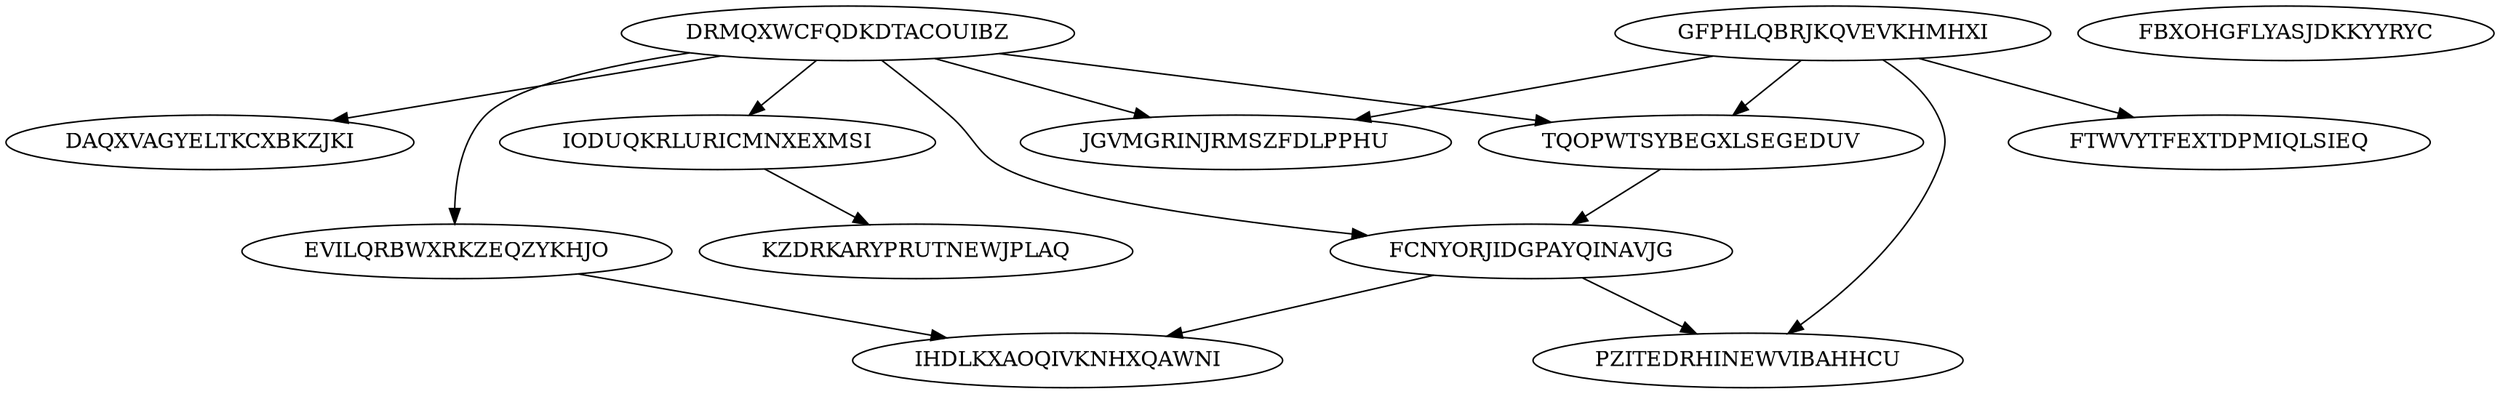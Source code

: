 digraph N13M15 {
	DRMQXWCFQDKDTACOUIBZ	[Weight=15];
	FBXOHGFLYASJDKKYYRYC	[Weight=14];
	IODUQKRLURICMNXEXMSI	[Weight=18];
	GFPHLQBRJKQVEVKHMHXI	[Weight=19];
	FTWVYTFEXTDPMIQLSIEQ	[Weight=16];
	DAQXVAGYELTKCXBKZJKI	[Weight=13];
	TQOPWTSYBEGXLSEGEDUV	[Weight=19];
	FCNYORJIDGPAYQINAVJG	[Weight=19];
	EVILQRBWXRKZEQZYKHJO	[Weight=11];
	KZDRKARYPRUTNEWJPLAQ	[Weight=14];
	JGVMGRINJRMSZFDLPPHU	[Weight=12];
	PZITEDRHINEWVIBAHHCU	[Weight=11];
	IHDLKXAOQIVKNHXQAWNI	[Weight=11];
	DRMQXWCFQDKDTACOUIBZ -> EVILQRBWXRKZEQZYKHJO [Weight=13];
	EVILQRBWXRKZEQZYKHJO -> IHDLKXAOQIVKNHXQAWNI [Weight=17];
	GFPHLQBRJKQVEVKHMHXI -> TQOPWTSYBEGXLSEGEDUV [Weight=14];
	GFPHLQBRJKQVEVKHMHXI -> PZITEDRHINEWVIBAHHCU [Weight=15];
	DRMQXWCFQDKDTACOUIBZ -> FCNYORJIDGPAYQINAVJG [Weight=18];
	DRMQXWCFQDKDTACOUIBZ -> DAQXVAGYELTKCXBKZJKI [Weight=13];
	TQOPWTSYBEGXLSEGEDUV -> FCNYORJIDGPAYQINAVJG [Weight=17];
	IODUQKRLURICMNXEXMSI -> KZDRKARYPRUTNEWJPLAQ [Weight=15];
	FCNYORJIDGPAYQINAVJG -> IHDLKXAOQIVKNHXQAWNI [Weight=14];
	DRMQXWCFQDKDTACOUIBZ -> IODUQKRLURICMNXEXMSI [Weight=11];
	GFPHLQBRJKQVEVKHMHXI -> FTWVYTFEXTDPMIQLSIEQ [Weight=14];
	FCNYORJIDGPAYQINAVJG -> PZITEDRHINEWVIBAHHCU [Weight=13];
	GFPHLQBRJKQVEVKHMHXI -> JGVMGRINJRMSZFDLPPHU [Weight=18];
	DRMQXWCFQDKDTACOUIBZ -> TQOPWTSYBEGXLSEGEDUV [Weight=11];
	DRMQXWCFQDKDTACOUIBZ -> JGVMGRINJRMSZFDLPPHU [Weight=10];
}
